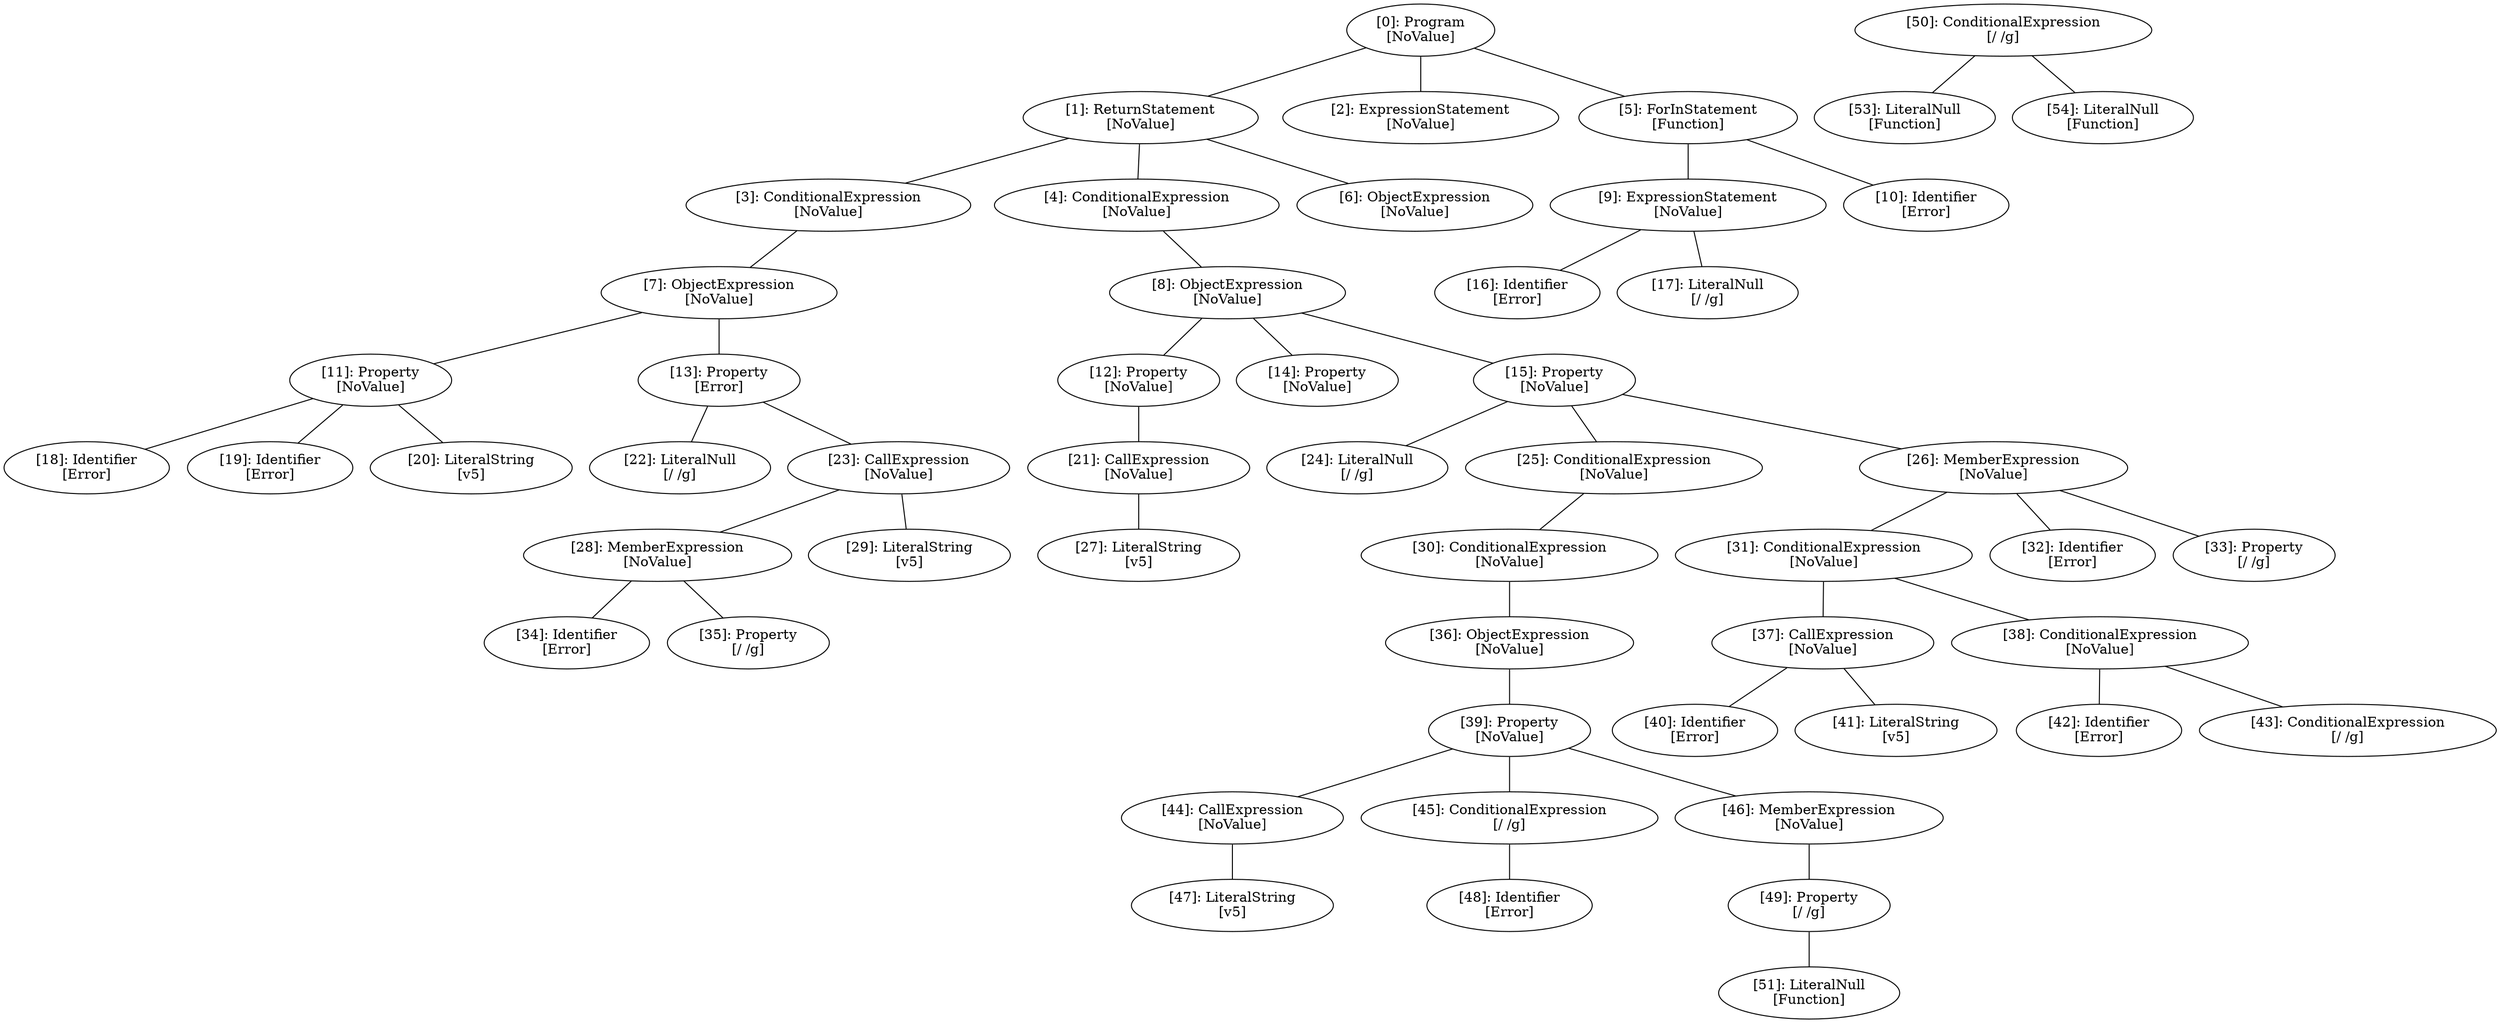 // Result
graph {
	0 [label="[0]: Program
[NoValue]"]
	1 [label="[1]: ReturnStatement
[NoValue]"]
	2 [label="[2]: ExpressionStatement
[NoValue]"]
	3 [label="[3]: ConditionalExpression
[NoValue]"]
	4 [label="[4]: ConditionalExpression
[NoValue]"]
	5 [label="[5]: ForInStatement
[Function]"]
	6 [label="[6]: ObjectExpression
[NoValue]"]
	7 [label="[7]: ObjectExpression
[NoValue]"]
	8 [label="[8]: ObjectExpression
[NoValue]"]
	9 [label="[9]: ExpressionStatement
[NoValue]"]
	10 [label="[10]: Identifier
[Error]"]
	11 [label="[11]: Property
[NoValue]"]
	12 [label="[12]: Property
[NoValue]"]
	13 [label="[13]: Property
[Error]"]
	14 [label="[14]: Property
[NoValue]"]
	15 [label="[15]: Property
[NoValue]"]
	16 [label="[16]: Identifier
[Error]"]
	17 [label="[17]: LiteralNull
[/ /g]"]
	18 [label="[18]: Identifier
[Error]"]
	19 [label="[19]: Identifier
[Error]"]
	20 [label="[20]: LiteralString
[v5]"]
	21 [label="[21]: CallExpression
[NoValue]"]
	22 [label="[22]: LiteralNull
[/ /g]"]
	23 [label="[23]: CallExpression
[NoValue]"]
	24 [label="[24]: LiteralNull
[/ /g]"]
	25 [label="[25]: ConditionalExpression
[NoValue]"]
	26 [label="[26]: MemberExpression
[NoValue]"]
	27 [label="[27]: LiteralString
[v5]"]
	28 [label="[28]: MemberExpression
[NoValue]"]
	29 [label="[29]: LiteralString
[v5]"]
	30 [label="[30]: ConditionalExpression
[NoValue]"]
	31 [label="[31]: ConditionalExpression
[NoValue]"]
	32 [label="[32]: Identifier
[Error]"]
	33 [label="[33]: Property
[/ /g]"]
	34 [label="[34]: Identifier
[Error]"]
	35 [label="[35]: Property
[/ /g]"]
	36 [label="[36]: ObjectExpression
[NoValue]"]
	37 [label="[37]: CallExpression
[NoValue]"]
	38 [label="[38]: ConditionalExpression
[NoValue]"]
	39 [label="[39]: Property
[NoValue]"]
	40 [label="[40]: Identifier
[Error]"]
	41 [label="[41]: LiteralString
[v5]"]
	42 [label="[42]: Identifier
[Error]"]
	43 [label="[43]: ConditionalExpression
[/ /g]"]
	44 [label="[44]: CallExpression
[NoValue]"]
	45 [label="[45]: ConditionalExpression
[/ /g]"]
	46 [label="[46]: MemberExpression
[NoValue]"]
	47 [label="[47]: LiteralString
[v5]"]
	48 [label="[48]: Identifier
[Error]"]
	49 [label="[49]: Property
[/ /g]"]
	50 [label="[50]: ConditionalExpression
[/ /g]"]
	51 [label="[51]: LiteralNull
[Function]"]
	53 [label="[53]: LiteralNull
[Function]"]
	54 [label="[54]: LiteralNull
[Function]"]
	0 -- 1
	0 -- 2
	0 -- 5
	1 -- 3
	1 -- 4
	1 -- 6
	3 -- 7
	4 -- 8
	5 -- 9
	5 -- 10
	7 -- 11
	7 -- 13
	8 -- 12
	8 -- 14
	8 -- 15
	9 -- 16
	9 -- 17
	11 -- 18
	11 -- 19
	11 -- 20
	12 -- 21
	13 -- 22
	13 -- 23
	15 -- 24
	15 -- 25
	15 -- 26
	21 -- 27
	23 -- 28
	23 -- 29
	25 -- 30
	26 -- 31
	26 -- 32
	26 -- 33
	28 -- 34
	28 -- 35
	30 -- 36
	31 -- 37
	31 -- 38
	36 -- 39
	37 -- 40
	37 -- 41
	38 -- 42
	38 -- 43
	39 -- 44
	39 -- 45
	39 -- 46
	44 -- 47
	45 -- 48
	46 -- 49
	49 -- 51
	50 -- 53
	50 -- 54
}
